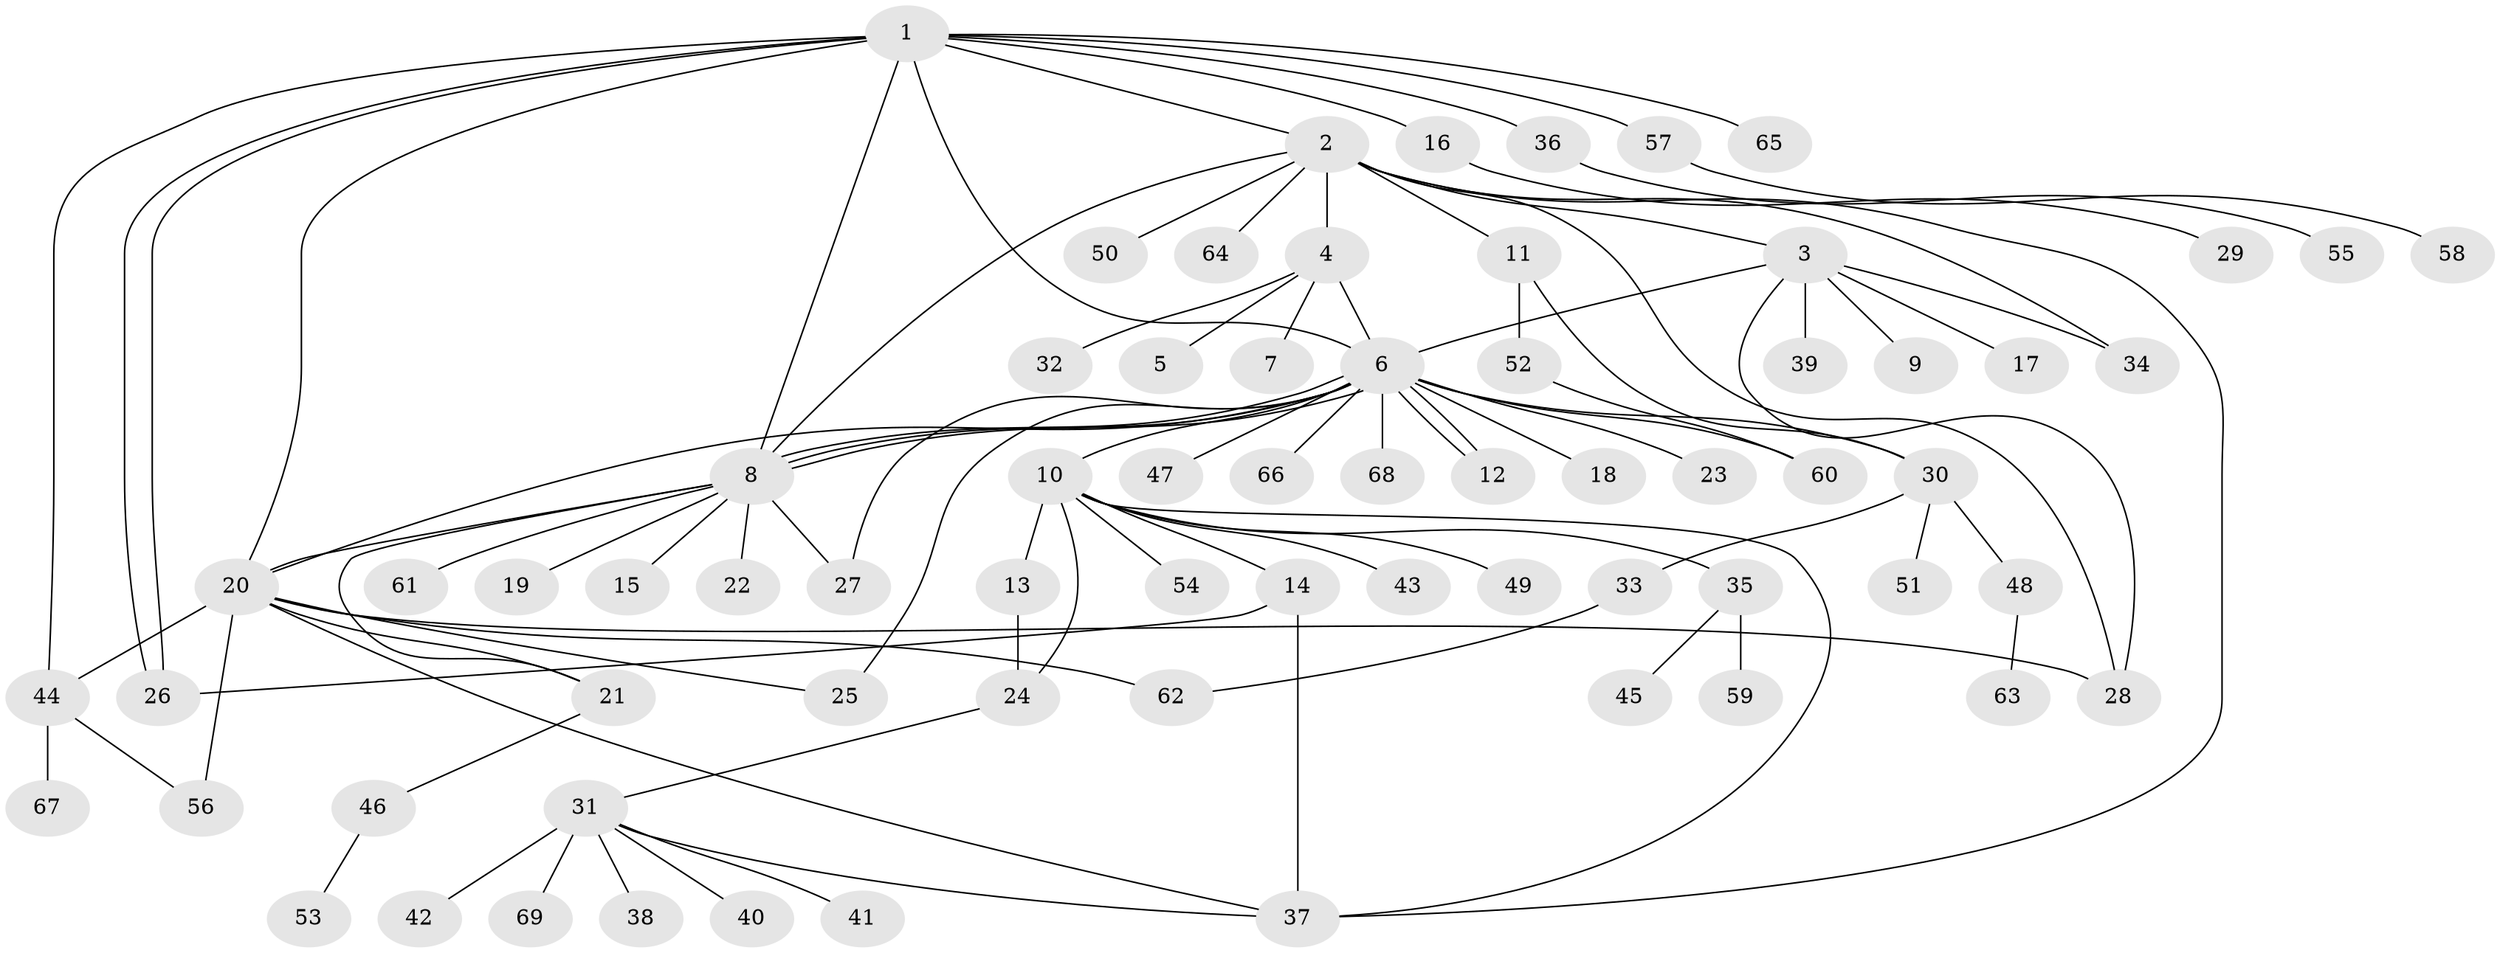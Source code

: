 // coarse degree distribution, {1: 0.4642857142857143, 3: 0.07142857142857142, 2: 0.14285714285714285, 5: 0.07142857142857142, 4: 0.07142857142857142, 7: 0.07142857142857142, 8: 0.07142857142857142, 11: 0.03571428571428571}
// Generated by graph-tools (version 1.1) at 2025/36/03/04/25 23:36:55]
// undirected, 69 vertices, 95 edges
graph export_dot {
  node [color=gray90,style=filled];
  1;
  2;
  3;
  4;
  5;
  6;
  7;
  8;
  9;
  10;
  11;
  12;
  13;
  14;
  15;
  16;
  17;
  18;
  19;
  20;
  21;
  22;
  23;
  24;
  25;
  26;
  27;
  28;
  29;
  30;
  31;
  32;
  33;
  34;
  35;
  36;
  37;
  38;
  39;
  40;
  41;
  42;
  43;
  44;
  45;
  46;
  47;
  48;
  49;
  50;
  51;
  52;
  53;
  54;
  55;
  56;
  57;
  58;
  59;
  60;
  61;
  62;
  63;
  64;
  65;
  66;
  67;
  68;
  69;
  1 -- 2;
  1 -- 6;
  1 -- 8;
  1 -- 16;
  1 -- 20;
  1 -- 26;
  1 -- 26;
  1 -- 36;
  1 -- 44;
  1 -- 57;
  1 -- 65;
  2 -- 3;
  2 -- 4;
  2 -- 8;
  2 -- 11;
  2 -- 28;
  2 -- 34;
  2 -- 37;
  2 -- 50;
  2 -- 64;
  3 -- 6;
  3 -- 9;
  3 -- 17;
  3 -- 28;
  3 -- 34;
  3 -- 39;
  4 -- 5;
  4 -- 6;
  4 -- 7;
  4 -- 32;
  6 -- 8;
  6 -- 8;
  6 -- 8;
  6 -- 10;
  6 -- 12;
  6 -- 12;
  6 -- 18;
  6 -- 20;
  6 -- 23;
  6 -- 25;
  6 -- 27;
  6 -- 30;
  6 -- 47;
  6 -- 60;
  6 -- 66;
  6 -- 68;
  8 -- 15;
  8 -- 19;
  8 -- 20;
  8 -- 21;
  8 -- 22;
  8 -- 27;
  8 -- 61;
  10 -- 13;
  10 -- 14;
  10 -- 24;
  10 -- 35;
  10 -- 37;
  10 -- 43;
  10 -- 49;
  10 -- 54;
  11 -- 30;
  11 -- 52;
  13 -- 24;
  14 -- 26;
  14 -- 37;
  16 -- 29;
  20 -- 21;
  20 -- 25;
  20 -- 28;
  20 -- 37;
  20 -- 44;
  20 -- 56;
  20 -- 62;
  21 -- 46;
  24 -- 31;
  30 -- 33;
  30 -- 48;
  30 -- 51;
  31 -- 37;
  31 -- 38;
  31 -- 40;
  31 -- 41;
  31 -- 42;
  31 -- 69;
  33 -- 62;
  35 -- 45;
  35 -- 59;
  36 -- 55;
  44 -- 56;
  44 -- 67;
  46 -- 53;
  48 -- 63;
  52 -- 60;
  57 -- 58;
}
